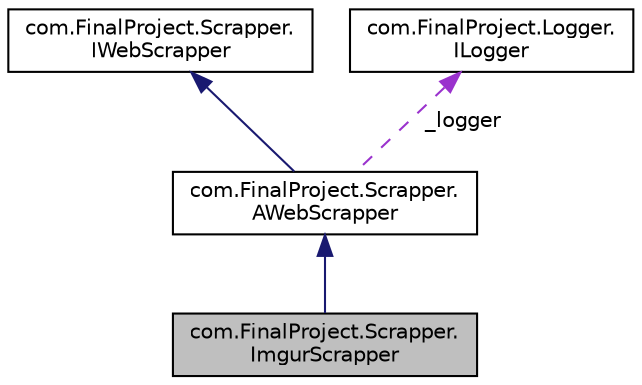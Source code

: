 digraph "com.FinalProject.Scrapper.ImgurScrapper"
{
 // LATEX_PDF_SIZE
  edge [fontname="Helvetica",fontsize="10",labelfontname="Helvetica",labelfontsize="10"];
  node [fontname="Helvetica",fontsize="10",shape=record];
  Node1 [label="com.FinalProject.Scrapper.\lImgurScrapper",height=0.2,width=0.4,color="black", fillcolor="grey75", style="filled", fontcolor="black",tooltip=" "];
  Node2 -> Node1 [dir="back",color="midnightblue",fontsize="10",style="solid",fontname="Helvetica"];
  Node2 [label="com.FinalProject.Scrapper.\lAWebScrapper",height=0.2,width=0.4,color="black", fillcolor="white", style="filled",URL="$classcom_1_1FinalProject_1_1Scrapper_1_1AWebScrapper.html",tooltip=" "];
  Node3 -> Node2 [dir="back",color="midnightblue",fontsize="10",style="solid",fontname="Helvetica"];
  Node3 [label="com.FinalProject.Scrapper.\lIWebScrapper",height=0.2,width=0.4,color="black", fillcolor="white", style="filled",URL="$interfacecom_1_1FinalProject_1_1Scrapper_1_1IWebScrapper.html",tooltip=" "];
  Node4 -> Node2 [dir="back",color="darkorchid3",fontsize="10",style="dashed",label=" _logger" ,fontname="Helvetica"];
  Node4 [label="com.FinalProject.Logger.\lILogger",height=0.2,width=0.4,color="black", fillcolor="white", style="filled",URL="$interfacecom_1_1FinalProject_1_1Logger_1_1ILogger.html",tooltip=" "];
}
